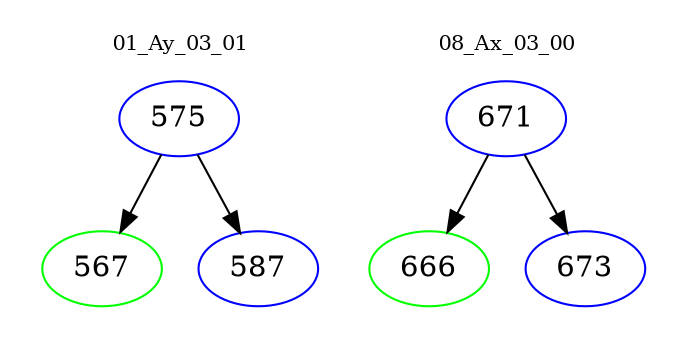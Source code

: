 digraph{
subgraph cluster_0 {
color = white
label = "01_Ay_03_01";
fontsize=10;
T0_575 [label="575", color="blue"]
T0_575 -> T0_567 [color="black"]
T0_567 [label="567", color="green"]
T0_575 -> T0_587 [color="black"]
T0_587 [label="587", color="blue"]
}
subgraph cluster_1 {
color = white
label = "08_Ax_03_00";
fontsize=10;
T1_671 [label="671", color="blue"]
T1_671 -> T1_666 [color="black"]
T1_666 [label="666", color="green"]
T1_671 -> T1_673 [color="black"]
T1_673 [label="673", color="blue"]
}
}
